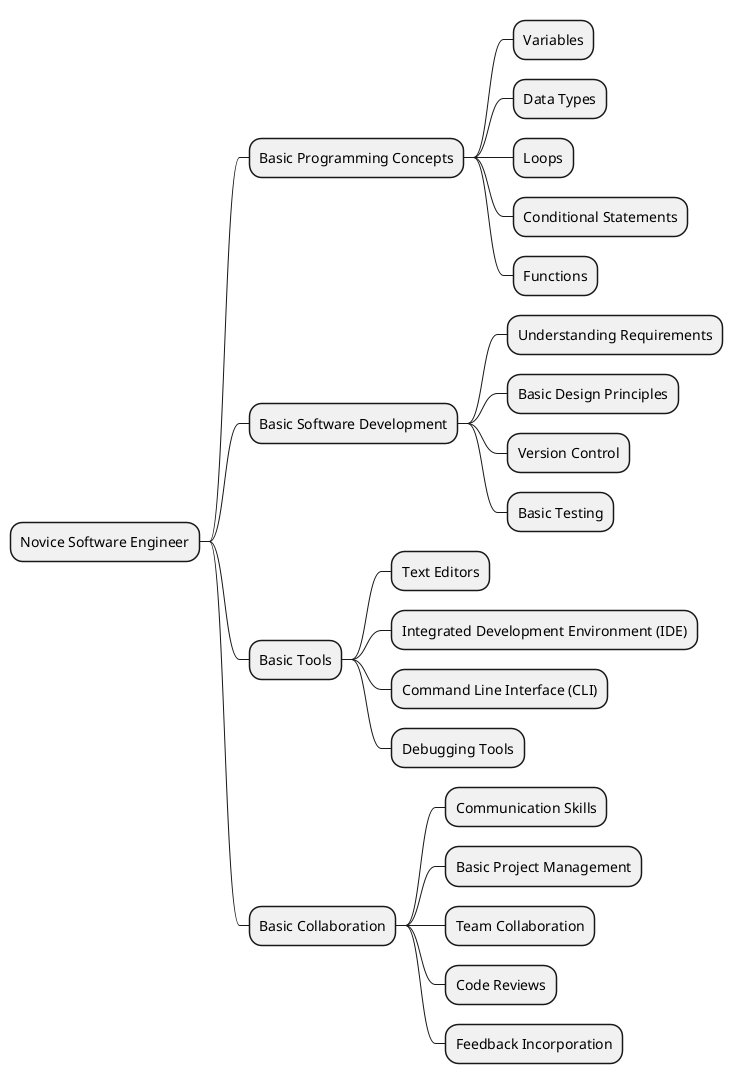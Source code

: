 @startmindmap
* Novice Software Engineer
** Basic Programming Concepts
*** Variables
*** Data Types
*** Loops
*** Conditional Statements
*** Functions
** Basic Software Development
*** Understanding Requirements
*** Basic Design Principles
*** Version Control
*** Basic Testing
** Basic Tools
*** Text Editors
*** Integrated Development Environment (IDE)
*** Command Line Interface (CLI)
*** Debugging Tools
** Basic Collaboration
*** Communication Skills
*** Basic Project Management
*** Team Collaboration
*** Code Reviews
*** Feedback Incorporation
@endmindmap
